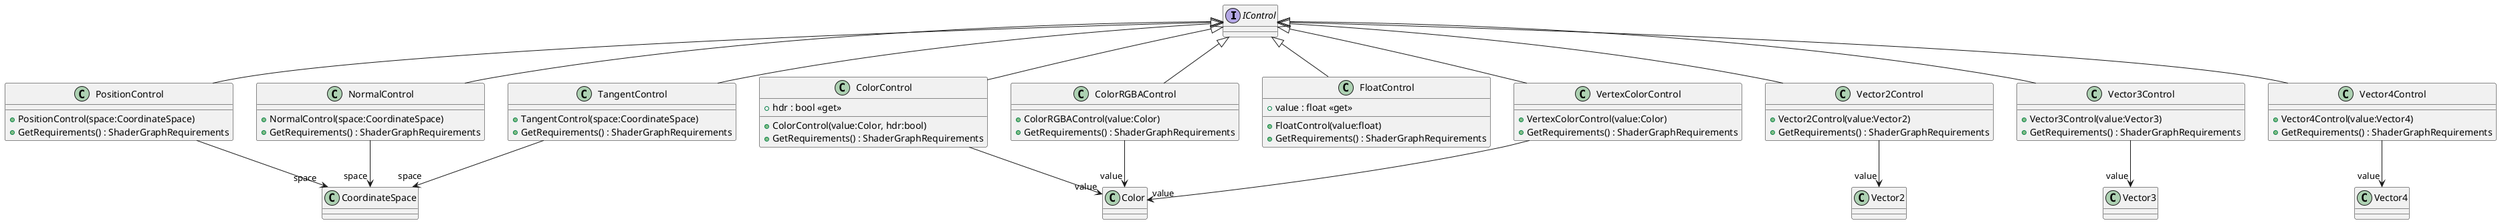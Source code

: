 @startuml
interface IControl {
}
class PositionControl {
    + PositionControl(space:CoordinateSpace)
    + GetRequirements() : ShaderGraphRequirements
}
class NormalControl {
    + NormalControl(space:CoordinateSpace)
    + GetRequirements() : ShaderGraphRequirements
}
class TangentControl {
    + TangentControl(space:CoordinateSpace)
    + GetRequirements() : ShaderGraphRequirements
}
class ColorControl {
    + hdr : bool <<get>>
    + ColorControl(value:Color, hdr:bool)
    + GetRequirements() : ShaderGraphRequirements
}
class ColorRGBAControl {
    + ColorRGBAControl(value:Color)
    + GetRequirements() : ShaderGraphRequirements
}
class FloatControl {
    + value : float <<get>>
    + FloatControl(value:float)
    + GetRequirements() : ShaderGraphRequirements
}
class Vector2Control {
    + Vector2Control(value:Vector2)
    + GetRequirements() : ShaderGraphRequirements
}
class Vector3Control {
    + Vector3Control(value:Vector3)
    + GetRequirements() : ShaderGraphRequirements
}
class Vector4Control {
    + Vector4Control(value:Vector4)
    + GetRequirements() : ShaderGraphRequirements
}
class VertexColorControl {
    + VertexColorControl(value:Color)
    + GetRequirements() : ShaderGraphRequirements
}
IControl <|-- PositionControl
PositionControl --> "space" CoordinateSpace
IControl <|-- NormalControl
NormalControl --> "space" CoordinateSpace
IControl <|-- TangentControl
TangentControl --> "space" CoordinateSpace
IControl <|-- ColorControl
ColorControl --> "value" Color
IControl <|-- ColorRGBAControl
ColorRGBAControl --> "value" Color
IControl <|-- FloatControl
IControl <|-- Vector2Control
Vector2Control --> "value" Vector2
IControl <|-- Vector3Control
Vector3Control --> "value" Vector3
IControl <|-- Vector4Control
Vector4Control --> "value" Vector4
IControl <|-- VertexColorControl
VertexColorControl --> "value" Color
@enduml
